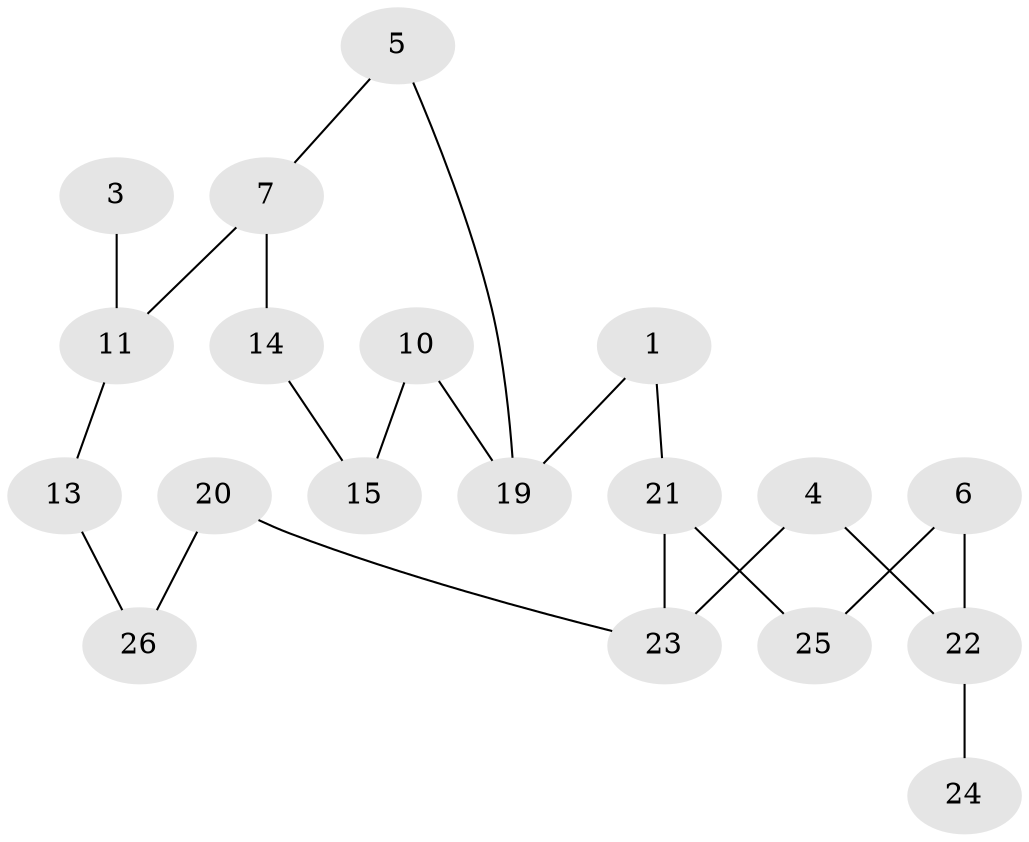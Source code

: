 // original degree distribution, {1: 0.2549019607843137, 2: 0.27450980392156865, 3: 0.29411764705882354, 0: 0.09803921568627451, 4: 0.058823529411764705, 6: 0.0196078431372549}
// Generated by graph-tools (version 1.1) at 2025/00/03/09/25 03:00:47]
// undirected, 19 vertices, 21 edges
graph export_dot {
graph [start="1"]
  node [color=gray90,style=filled];
  1;
  3;
  4;
  5;
  6;
  7;
  10;
  11;
  13;
  14;
  15;
  19;
  20;
  21;
  22;
  23;
  24;
  25;
  26;
  1 -- 19 [weight=1.0];
  1 -- 21 [weight=1.0];
  3 -- 11 [weight=1.0];
  4 -- 22 [weight=2.0];
  4 -- 23 [weight=1.0];
  5 -- 7 [weight=1.0];
  5 -- 19 [weight=1.0];
  6 -- 22 [weight=1.0];
  6 -- 25 [weight=1.0];
  7 -- 11 [weight=2.0];
  7 -- 14 [weight=1.0];
  10 -- 15 [weight=1.0];
  10 -- 19 [weight=2.0];
  11 -- 13 [weight=1.0];
  13 -- 26 [weight=1.0];
  14 -- 15 [weight=1.0];
  20 -- 23 [weight=1.0];
  20 -- 26 [weight=1.0];
  21 -- 23 [weight=2.0];
  21 -- 25 [weight=1.0];
  22 -- 24 [weight=2.0];
}
